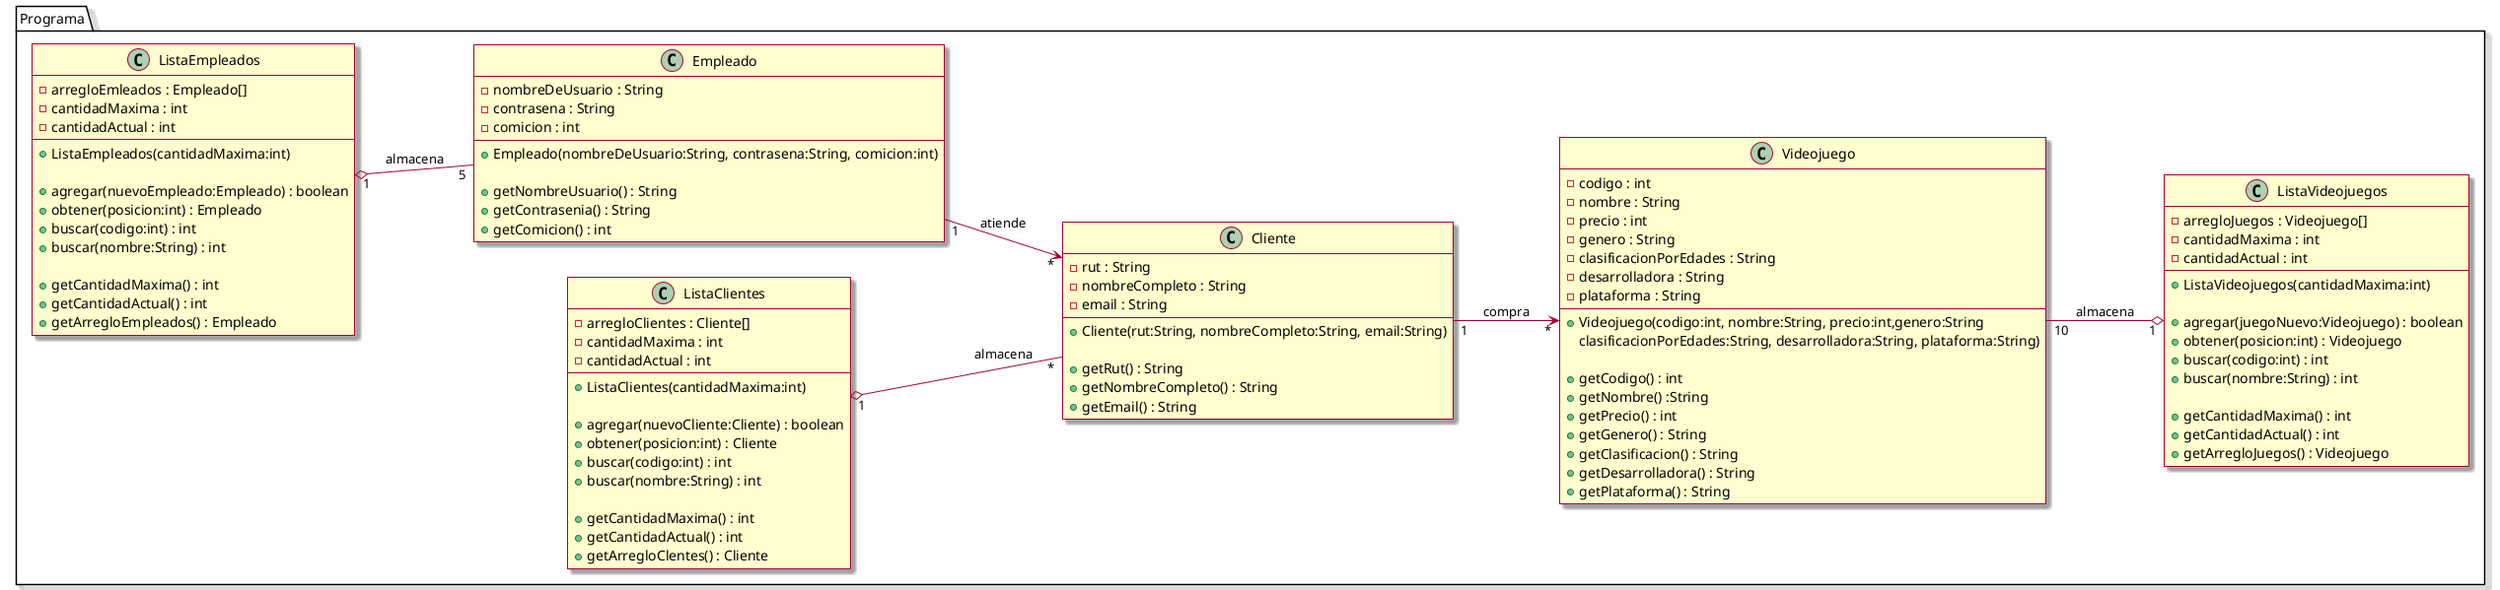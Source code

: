 @startuml
'https://plantuml.com/class-diagram

left to right direction
skin rose



package Programa {

    'Clases

    class Videojuego{

        - codigo : int
        - nombre : String
        - precio : int
        - genero : String
        - clasificacionPorEdades : String
        - desarrolladora : String
        - plataforma : String

        + Videojuego(codigo:int, nombre:String, precio:int,genero:String
        clasificacionPorEdades:String, desarrolladora:String, plataforma:String)

        + getCodigo() : int
        + getNombre() :String
        + getPrecio() : int
        + getGenero() : String
        + getClasificacion() : String
        + getDesarrolladora() : String
        + getPlataforma() : String

    }

    class ListaVideojuegos{

        - arregloJuegos : Videojuego[]
        - cantidadMaxima : int
        - cantidadActual : int

        + ListaVideojuegos(cantidadMaxima:int)

        + agregar(juegoNuevo:Videojuego) : boolean
        + obtener(posicion:int) : Videojuego
        + buscar(codigo:int) : int
        + buscar(nombre:String) : int

        + getCantidadMaxima() : int
        + getCantidadActual() : int
        + getArregloJuegos() : Videojuego

    }

    class Empleado{
        - nombreDeUsuario : String
        - contrasena : String
        - comicion : int

        + Empleado(nombreDeUsuario:String, contrasena:String, comicion:int)

        + getNombreUsuario() : String
        + getContrasenia() : String
        + getComicion() : int

    }

    class ListaEmpleados{

        - arregloEmleados : Empleado[]
        - cantidadMaxima : int
        - cantidadActual : int

        + ListaEmpleados(cantidadMaxima:int)

        + agregar(nuevoEmpleado:Empleado) : boolean
        + obtener(posicion:int) : Empleado
        + buscar(codigo:int) : int
        + buscar(nombre:String) : int

        + getCantidadMaxima() : int
        + getCantidadActual() : int
        + getArregloEmpleados() : Empleado

    }

    class Cliente{

        - rut : String
        - nombreCompleto : String
        - email : String

        + Cliente(rut:String, nombreCompleto:String, email:String)

        + getRut() : String
        + getNombreCompleto() : String
        + getEmail() : String

    }

    class ListaClientes{

        - arregloClientes : Cliente[]
        - cantidadMaxima : int
        - cantidadActual : int

        + ListaClientes(cantidadMaxima:int)

        + agregar(nuevoCliente:Cliente) : boolean
        + obtener(posicion:int) : Cliente
        + buscar(codigo:int) : int
        + buscar(nombre:String) : int

        + getCantidadMaxima() : int
        + getCantidadActual() : int
        + getArregloClentes() : Cliente

    }


}


'Relaciones

ListaVideojuegos "1" o-up- "10" Videojuego : almacena
ListaEmpleados "1" o-- "5" Empleado : almacena
ListaClientes "1" o-- "*" Cliente : almacena

Empleado "1" --> "*" Cliente : atiende
Cliente "1" --> "*" Videojuego : compra


@enduml
